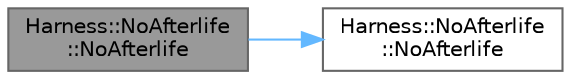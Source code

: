 digraph "Harness::NoAfterlife::NoAfterlife"
{
 // LATEX_PDF_SIZE
  bgcolor="transparent";
  edge [fontname=Helvetica,fontsize=10,labelfontname=Helvetica,labelfontsize=10];
  node [fontname=Helvetica,fontsize=10,shape=box,height=0.2,width=0.4];
  rankdir="LR";
  Node1 [id="Node000001",label="Harness::NoAfterlife\l::NoAfterlife",height=0.2,width=0.4,color="gray40", fillcolor="grey60", style="filled", fontcolor="black",tooltip=" "];
  Node1 -> Node2 [id="edge1_Node000001_Node000002",color="steelblue1",style="solid",tooltip=" "];
  Node2 [id="Node000002",label="Harness::NoAfterlife\l::NoAfterlife",height=0.2,width=0.4,color="grey40", fillcolor="white", style="filled",URL="$class_harness_1_1_no_afterlife.html#a798d25e3763f1e6f65f934c8c2a7020f",tooltip=" "];
}
